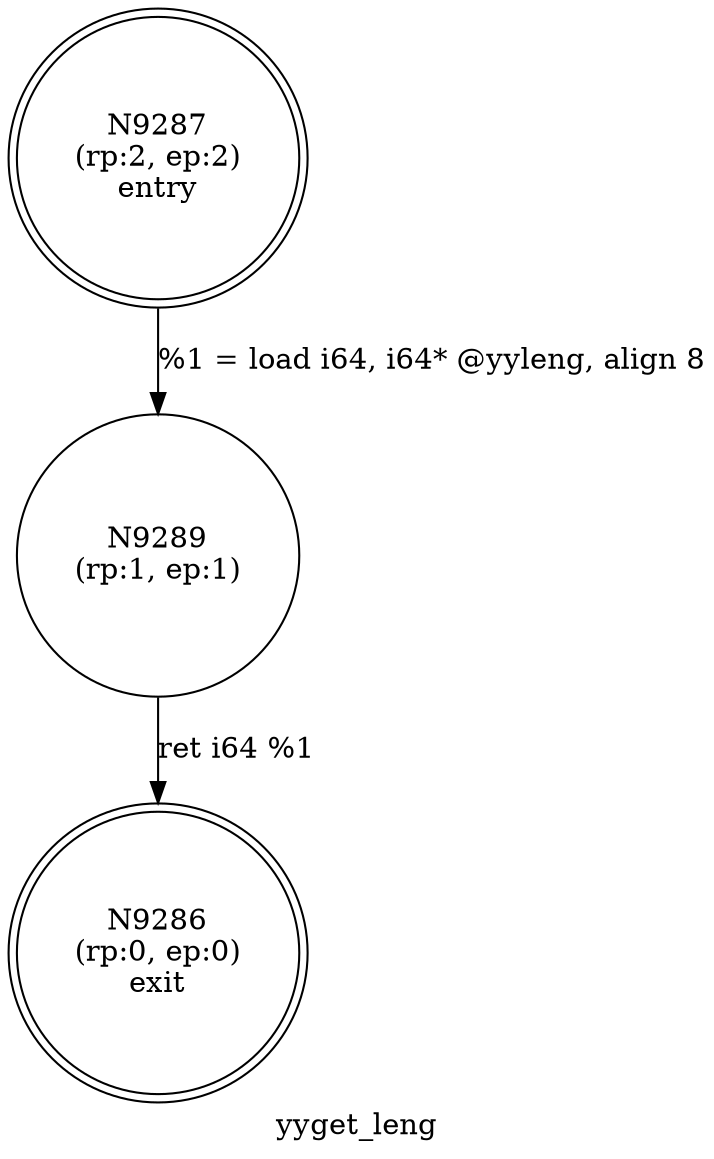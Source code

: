 digraph yyget_leng {
label="yyget_leng"
9286 [label="N9286\n(rp:0, ep:0)\nexit", shape="doublecircle"]
9287 [label="N9287\n(rp:2, ep:2)\nentry", shape="doublecircle"]
9287 -> 9289 [label="%1 = load i64, i64* @yyleng, align 8"]
9289 [label="N9289\n(rp:1, ep:1)", shape="circle"]
9289 -> 9286 [label="ret i64 %1"]
}
